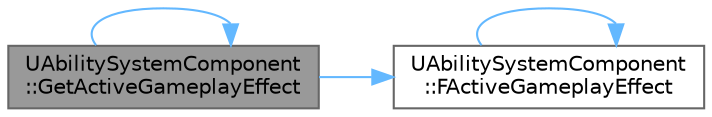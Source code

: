 digraph "UAbilitySystemComponent::GetActiveGameplayEffect"
{
 // INTERACTIVE_SVG=YES
 // LATEX_PDF_SIZE
  bgcolor="transparent";
  edge [fontname=Helvetica,fontsize=10,labelfontname=Helvetica,labelfontsize=10];
  node [fontname=Helvetica,fontsize=10,shape=box,height=0.2,width=0.4];
  rankdir="LR";
  Node1 [id="Node000001",label="UAbilitySystemComponent\l::GetActiveGameplayEffect",height=0.2,width=0.4,color="gray40", fillcolor="grey60", style="filled", fontcolor="black",tooltip="Returns const pointer to the actual active gameplay effect structure."];
  Node1 -> Node2 [id="edge1_Node000001_Node000002",color="steelblue1",style="solid",tooltip=" "];
  Node2 [id="Node000002",label="UAbilitySystemComponent\l::FActiveGameplayEffect",height=0.2,width=0.4,color="grey40", fillcolor="white", style="filled",URL="$d4/d2d/classUAbilitySystemComponent.html#a7a38ff455510cc01425909d6ba80521a",tooltip=" "];
  Node2 -> Node2 [id="edge2_Node000002_Node000002",color="steelblue1",style="solid",tooltip=" "];
  Node1 -> Node1 [id="edge3_Node000001_Node000001",color="steelblue1",style="solid",tooltip=" "];
}
